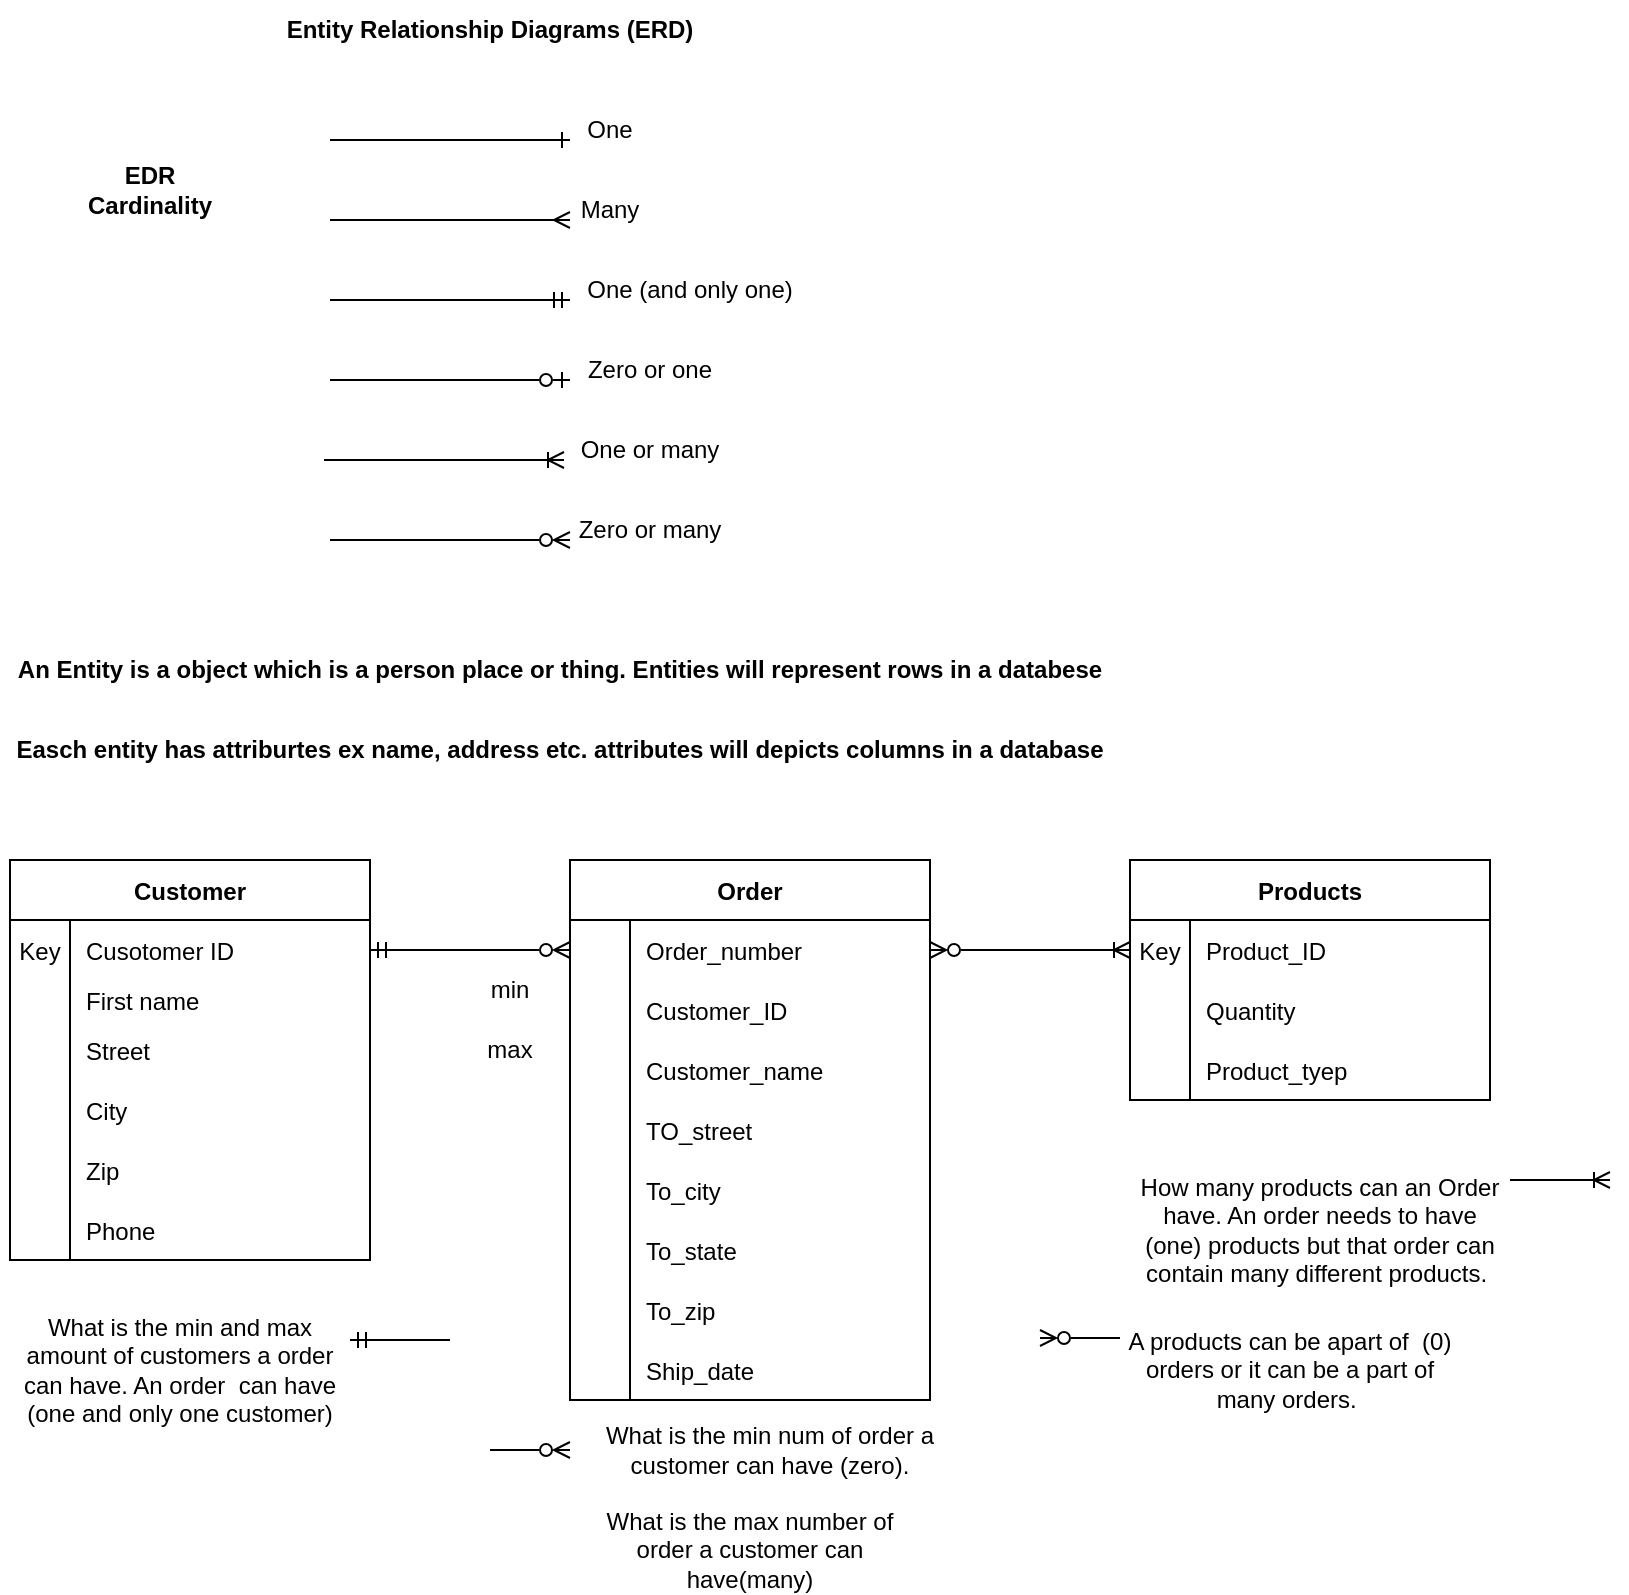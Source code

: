 <mxfile version="20.2.3" type="device"><diagram id="LgAjKRV0h_mfVf8G0ZRU" name="Page-1"><mxGraphModel dx="1815" dy="2181" grid="1" gridSize="10" guides="1" tooltips="1" connect="1" arrows="1" fold="1" page="1" pageScale="1" pageWidth="850" pageHeight="1100" math="0" shadow="0"><root><mxCell id="0"/><mxCell id="1" parent="0"/><mxCell id="Bjadn2ynm-bte4tMxvA7-3" value="" style="endArrow=ERoneToMany;html=1;rounded=0;endFill=0;" parent="1" edge="1"><mxGeometry width="50" height="50" relative="1" as="geometry"><mxPoint x="157" y="-840" as="sourcePoint"/><mxPoint x="277" y="-840" as="targetPoint"/></mxGeometry></mxCell><mxCell id="Bjadn2ynm-bte4tMxvA7-4" value="" style="endArrow=ERmany;html=1;rounded=0;endFill=0;" parent="1" edge="1"><mxGeometry width="50" height="50" relative="1" as="geometry"><mxPoint x="160" y="-960" as="sourcePoint"/><mxPoint x="280" y="-960" as="targetPoint"/></mxGeometry></mxCell><mxCell id="Bjadn2ynm-bte4tMxvA7-5" value="" style="endArrow=ERmandOne;html=1;rounded=0;endFill=0;" parent="1" edge="1"><mxGeometry width="50" height="50" relative="1" as="geometry"><mxPoint x="160" y="-920" as="sourcePoint"/><mxPoint x="280" y="-920" as="targetPoint"/><Array as="points"><mxPoint x="240" y="-920"/></Array></mxGeometry></mxCell><mxCell id="Bjadn2ynm-bte4tMxvA7-6" value="" style="endArrow=ERzeroToOne;html=1;rounded=0;endFill=0;" parent="1" edge="1"><mxGeometry width="50" height="50" relative="1" as="geometry"><mxPoint x="160" y="-880" as="sourcePoint"/><mxPoint x="280" y="-880" as="targetPoint"/></mxGeometry></mxCell><mxCell id="Bjadn2ynm-bte4tMxvA7-7" value="" style="endArrow=ERone;html=1;rounded=0;endFill=0;" parent="1" edge="1"><mxGeometry width="50" height="50" relative="1" as="geometry"><mxPoint x="160" y="-1000" as="sourcePoint"/><mxPoint x="280" y="-1000" as="targetPoint"/><Array as="points"/></mxGeometry></mxCell><mxCell id="Bjadn2ynm-bte4tMxvA7-8" value="&lt;b&gt;Entity Relationship Diagrams (ERD)&lt;/b&gt;" style="text;html=1;strokeColor=none;fillColor=none;align=center;verticalAlign=middle;whiteSpace=wrap;rounded=0;" parent="1" vertex="1"><mxGeometry x="120" y="-1070" width="240" height="30" as="geometry"/></mxCell><mxCell id="Bjadn2ynm-bte4tMxvA7-9" value="Customer" style="shape=table;startSize=30;container=1;collapsible=1;childLayout=tableLayout;fixedRows=1;rowLines=0;fontStyle=1;align=center;resizeLast=1;" parent="1" vertex="1"><mxGeometry y="-640" width="180" height="200" as="geometry"/></mxCell><mxCell id="Bjadn2ynm-bte4tMxvA7-13" value="" style="shape=tableRow;horizontal=0;startSize=0;swimlaneHead=0;swimlaneBody=0;fillColor=none;collapsible=0;dropTarget=0;points=[[0,0.5],[1,0.5]];portConstraint=eastwest;top=0;left=0;right=0;bottom=0;" parent="Bjadn2ynm-bte4tMxvA7-9" vertex="1"><mxGeometry y="30" width="180" height="30" as="geometry"/></mxCell><mxCell id="Bjadn2ynm-bte4tMxvA7-14" value="Key" style="shape=partialRectangle;connectable=0;fillColor=none;top=0;left=0;bottom=0;right=0;editable=1;overflow=hidden;" parent="Bjadn2ynm-bte4tMxvA7-13" vertex="1"><mxGeometry width="30" height="30" as="geometry"><mxRectangle width="30" height="30" as="alternateBounds"/></mxGeometry></mxCell><mxCell id="Bjadn2ynm-bte4tMxvA7-15" value="Cusotomer ID" style="shape=partialRectangle;connectable=0;fillColor=none;top=0;left=0;bottom=0;right=0;align=left;spacingLeft=6;overflow=hidden;" parent="Bjadn2ynm-bte4tMxvA7-13" vertex="1"><mxGeometry x="30" width="150" height="30" as="geometry"><mxRectangle width="150" height="30" as="alternateBounds"/></mxGeometry></mxCell><mxCell id="Bjadn2ynm-bte4tMxvA7-16" value="" style="shape=tableRow;horizontal=0;startSize=0;swimlaneHead=0;swimlaneBody=0;fillColor=none;collapsible=0;dropTarget=0;points=[[0,0.5],[1,0.5]];portConstraint=eastwest;top=0;left=0;right=0;bottom=0;" parent="Bjadn2ynm-bte4tMxvA7-9" vertex="1"><mxGeometry y="60" width="180" height="20" as="geometry"/></mxCell><mxCell id="Bjadn2ynm-bte4tMxvA7-17" value="" style="shape=partialRectangle;connectable=0;fillColor=none;top=0;left=0;bottom=0;right=0;editable=1;overflow=hidden;" parent="Bjadn2ynm-bte4tMxvA7-16" vertex="1"><mxGeometry width="30" height="20" as="geometry"><mxRectangle width="30" height="20" as="alternateBounds"/></mxGeometry></mxCell><mxCell id="Bjadn2ynm-bte4tMxvA7-18" value="First name" style="shape=partialRectangle;connectable=0;fillColor=none;top=0;left=0;bottom=0;right=0;align=left;spacingLeft=6;overflow=hidden;" parent="Bjadn2ynm-bte4tMxvA7-16" vertex="1"><mxGeometry x="30" width="150" height="20" as="geometry"><mxRectangle width="150" height="20" as="alternateBounds"/></mxGeometry></mxCell><mxCell id="Bjadn2ynm-bte4tMxvA7-19" value="" style="shape=tableRow;horizontal=0;startSize=0;swimlaneHead=0;swimlaneBody=0;fillColor=none;collapsible=0;dropTarget=0;points=[[0,0.5],[1,0.5]];portConstraint=eastwest;top=0;left=0;right=0;bottom=0;" parent="Bjadn2ynm-bte4tMxvA7-9" vertex="1"><mxGeometry y="80" width="180" height="30" as="geometry"/></mxCell><mxCell id="Bjadn2ynm-bte4tMxvA7-20" value="" style="shape=partialRectangle;connectable=0;fillColor=none;top=0;left=0;bottom=0;right=0;editable=1;overflow=hidden;" parent="Bjadn2ynm-bte4tMxvA7-19" vertex="1"><mxGeometry width="30" height="30" as="geometry"><mxRectangle width="30" height="30" as="alternateBounds"/></mxGeometry></mxCell><mxCell id="Bjadn2ynm-bte4tMxvA7-21" value="Street" style="shape=partialRectangle;connectable=0;fillColor=none;top=0;left=0;bottom=0;right=0;align=left;spacingLeft=6;overflow=hidden;" parent="Bjadn2ynm-bte4tMxvA7-19" vertex="1"><mxGeometry x="30" width="150" height="30" as="geometry"><mxRectangle width="150" height="30" as="alternateBounds"/></mxGeometry></mxCell><mxCell id="Bjadn2ynm-bte4tMxvA7-23" value="" style="shape=tableRow;horizontal=0;startSize=0;swimlaneHead=0;swimlaneBody=0;fillColor=none;collapsible=0;dropTarget=0;points=[[0,0.5],[1,0.5]];portConstraint=eastwest;top=0;left=0;right=0;bottom=0;" parent="Bjadn2ynm-bte4tMxvA7-9" vertex="1"><mxGeometry y="110" width="180" height="30" as="geometry"/></mxCell><mxCell id="Bjadn2ynm-bte4tMxvA7-24" value="" style="shape=partialRectangle;connectable=0;fillColor=none;top=0;left=0;bottom=0;right=0;editable=1;overflow=hidden;" parent="Bjadn2ynm-bte4tMxvA7-23" vertex="1"><mxGeometry width="30" height="30" as="geometry"><mxRectangle width="30" height="30" as="alternateBounds"/></mxGeometry></mxCell><mxCell id="Bjadn2ynm-bte4tMxvA7-25" value="City" style="shape=partialRectangle;connectable=0;fillColor=none;top=0;left=0;bottom=0;right=0;align=left;spacingLeft=6;overflow=hidden;" parent="Bjadn2ynm-bte4tMxvA7-23" vertex="1"><mxGeometry x="30" width="150" height="30" as="geometry"><mxRectangle width="150" height="30" as="alternateBounds"/></mxGeometry></mxCell><mxCell id="Bjadn2ynm-bte4tMxvA7-26" value="" style="shape=tableRow;horizontal=0;startSize=0;swimlaneHead=0;swimlaneBody=0;fillColor=none;collapsible=0;dropTarget=0;points=[[0,0.5],[1,0.5]];portConstraint=eastwest;top=0;left=0;right=0;bottom=0;" parent="Bjadn2ynm-bte4tMxvA7-9" vertex="1"><mxGeometry y="140" width="180" height="30" as="geometry"/></mxCell><mxCell id="Bjadn2ynm-bte4tMxvA7-27" value="" style="shape=partialRectangle;connectable=0;fillColor=none;top=0;left=0;bottom=0;right=0;editable=1;overflow=hidden;" parent="Bjadn2ynm-bte4tMxvA7-26" vertex="1"><mxGeometry width="30" height="30" as="geometry"><mxRectangle width="30" height="30" as="alternateBounds"/></mxGeometry></mxCell><mxCell id="Bjadn2ynm-bte4tMxvA7-28" value="Zip" style="shape=partialRectangle;connectable=0;fillColor=none;top=0;left=0;bottom=0;right=0;align=left;spacingLeft=6;overflow=hidden;" parent="Bjadn2ynm-bte4tMxvA7-26" vertex="1"><mxGeometry x="30" width="150" height="30" as="geometry"><mxRectangle width="150" height="30" as="alternateBounds"/></mxGeometry></mxCell><mxCell id="Bjadn2ynm-bte4tMxvA7-29" value="" style="shape=tableRow;horizontal=0;startSize=0;swimlaneHead=0;swimlaneBody=0;fillColor=none;collapsible=0;dropTarget=0;points=[[0,0.5],[1,0.5]];portConstraint=eastwest;top=0;left=0;right=0;bottom=0;" parent="Bjadn2ynm-bte4tMxvA7-9" vertex="1"><mxGeometry y="170" width="180" height="30" as="geometry"/></mxCell><mxCell id="Bjadn2ynm-bte4tMxvA7-30" value="" style="shape=partialRectangle;connectable=0;fillColor=none;top=0;left=0;bottom=0;right=0;editable=1;overflow=hidden;" parent="Bjadn2ynm-bte4tMxvA7-29" vertex="1"><mxGeometry width="30" height="30" as="geometry"><mxRectangle width="30" height="30" as="alternateBounds"/></mxGeometry></mxCell><mxCell id="Bjadn2ynm-bte4tMxvA7-31" value="Phone" style="shape=partialRectangle;connectable=0;fillColor=none;top=0;left=0;bottom=0;right=0;align=left;spacingLeft=6;overflow=hidden;" parent="Bjadn2ynm-bte4tMxvA7-29" vertex="1"><mxGeometry x="30" width="150" height="30" as="geometry"><mxRectangle width="150" height="30" as="alternateBounds"/></mxGeometry></mxCell><mxCell id="Bjadn2ynm-bte4tMxvA7-22" value="&lt;b&gt;An Entity is a object which is a person place or thing. Entities will represent rows in a databese&lt;/b&gt;" style="text;html=1;strokeColor=none;fillColor=none;align=center;verticalAlign=middle;whiteSpace=wrap;rounded=0;" parent="1" vertex="1"><mxGeometry x="-5" y="-750" width="560" height="30" as="geometry"/></mxCell><mxCell id="Bjadn2ynm-bte4tMxvA7-51" value="Order" style="shape=table;startSize=30;container=1;collapsible=1;childLayout=tableLayout;fixedRows=1;rowLines=0;fontStyle=1;align=center;resizeLast=1;" parent="1" vertex="1"><mxGeometry x="280" y="-640" width="180" height="270" as="geometry"/></mxCell><mxCell id="Bjadn2ynm-bte4tMxvA7-55" value="" style="shape=tableRow;horizontal=0;startSize=0;swimlaneHead=0;swimlaneBody=0;fillColor=none;collapsible=0;dropTarget=0;points=[[0,0.5],[1,0.5]];portConstraint=eastwest;top=0;left=0;right=0;bottom=0;" parent="Bjadn2ynm-bte4tMxvA7-51" vertex="1"><mxGeometry y="30" width="180" height="30" as="geometry"/></mxCell><mxCell id="Bjadn2ynm-bte4tMxvA7-56" value="" style="shape=partialRectangle;connectable=0;fillColor=none;top=0;left=0;bottom=0;right=0;editable=1;overflow=hidden;" parent="Bjadn2ynm-bte4tMxvA7-55" vertex="1"><mxGeometry width="30" height="30" as="geometry"><mxRectangle width="30" height="30" as="alternateBounds"/></mxGeometry></mxCell><mxCell id="Bjadn2ynm-bte4tMxvA7-57" value="Order_number" style="shape=partialRectangle;connectable=0;fillColor=none;top=0;left=0;bottom=0;right=0;align=left;spacingLeft=6;overflow=hidden;" parent="Bjadn2ynm-bte4tMxvA7-55" vertex="1"><mxGeometry x="30" width="150" height="30" as="geometry"><mxRectangle width="150" height="30" as="alternateBounds"/></mxGeometry></mxCell><mxCell id="Bjadn2ynm-bte4tMxvA7-58" value="" style="shape=tableRow;horizontal=0;startSize=0;swimlaneHead=0;swimlaneBody=0;fillColor=none;collapsible=0;dropTarget=0;points=[[0,0.5],[1,0.5]];portConstraint=eastwest;top=0;left=0;right=0;bottom=0;" parent="Bjadn2ynm-bte4tMxvA7-51" vertex="1"><mxGeometry y="60" width="180" height="30" as="geometry"/></mxCell><mxCell id="Bjadn2ynm-bte4tMxvA7-59" value="" style="shape=partialRectangle;connectable=0;fillColor=none;top=0;left=0;bottom=0;right=0;editable=1;overflow=hidden;" parent="Bjadn2ynm-bte4tMxvA7-58" vertex="1"><mxGeometry width="30" height="30" as="geometry"><mxRectangle width="30" height="30" as="alternateBounds"/></mxGeometry></mxCell><mxCell id="Bjadn2ynm-bte4tMxvA7-60" value="Customer_ID" style="shape=partialRectangle;connectable=0;fillColor=none;top=0;left=0;bottom=0;right=0;align=left;spacingLeft=6;overflow=hidden;" parent="Bjadn2ynm-bte4tMxvA7-58" vertex="1"><mxGeometry x="30" width="150" height="30" as="geometry"><mxRectangle width="150" height="30" as="alternateBounds"/></mxGeometry></mxCell><mxCell id="Bjadn2ynm-bte4tMxvA7-61" value="" style="shape=tableRow;horizontal=0;startSize=0;swimlaneHead=0;swimlaneBody=0;fillColor=none;collapsible=0;dropTarget=0;points=[[0,0.5],[1,0.5]];portConstraint=eastwest;top=0;left=0;right=0;bottom=0;" parent="Bjadn2ynm-bte4tMxvA7-51" vertex="1"><mxGeometry y="90" width="180" height="30" as="geometry"/></mxCell><mxCell id="Bjadn2ynm-bte4tMxvA7-62" value="" style="shape=partialRectangle;connectable=0;fillColor=none;top=0;left=0;bottom=0;right=0;editable=1;overflow=hidden;" parent="Bjadn2ynm-bte4tMxvA7-61" vertex="1"><mxGeometry width="30" height="30" as="geometry"><mxRectangle width="30" height="30" as="alternateBounds"/></mxGeometry></mxCell><mxCell id="Bjadn2ynm-bte4tMxvA7-63" value="Customer_name" style="shape=partialRectangle;connectable=0;fillColor=none;top=0;left=0;bottom=0;right=0;align=left;spacingLeft=6;overflow=hidden;" parent="Bjadn2ynm-bte4tMxvA7-61" vertex="1"><mxGeometry x="30" width="150" height="30" as="geometry"><mxRectangle width="150" height="30" as="alternateBounds"/></mxGeometry></mxCell><mxCell id="Bjadn2ynm-bte4tMxvA7-66" value="" style="shape=tableRow;horizontal=0;startSize=0;swimlaneHead=0;swimlaneBody=0;fillColor=none;collapsible=0;dropTarget=0;points=[[0,0.5],[1,0.5]];portConstraint=eastwest;top=0;left=0;right=0;bottom=0;" parent="Bjadn2ynm-bte4tMxvA7-51" vertex="1"><mxGeometry y="120" width="180" height="30" as="geometry"/></mxCell><mxCell id="Bjadn2ynm-bte4tMxvA7-67" value="" style="shape=partialRectangle;connectable=0;fillColor=none;top=0;left=0;bottom=0;right=0;editable=1;overflow=hidden;" parent="Bjadn2ynm-bte4tMxvA7-66" vertex="1"><mxGeometry width="30" height="30" as="geometry"><mxRectangle width="30" height="30" as="alternateBounds"/></mxGeometry></mxCell><mxCell id="Bjadn2ynm-bte4tMxvA7-68" value="TO_street" style="shape=partialRectangle;connectable=0;fillColor=none;top=0;left=0;bottom=0;right=0;align=left;spacingLeft=6;overflow=hidden;" parent="Bjadn2ynm-bte4tMxvA7-66" vertex="1"><mxGeometry x="30" width="150" height="30" as="geometry"><mxRectangle width="150" height="30" as="alternateBounds"/></mxGeometry></mxCell><mxCell id="Bjadn2ynm-bte4tMxvA7-69" value="" style="shape=tableRow;horizontal=0;startSize=0;swimlaneHead=0;swimlaneBody=0;fillColor=none;collapsible=0;dropTarget=0;points=[[0,0.5],[1,0.5]];portConstraint=eastwest;top=0;left=0;right=0;bottom=0;" parent="Bjadn2ynm-bte4tMxvA7-51" vertex="1"><mxGeometry y="150" width="180" height="30" as="geometry"/></mxCell><mxCell id="Bjadn2ynm-bte4tMxvA7-70" value="" style="shape=partialRectangle;connectable=0;fillColor=none;top=0;left=0;bottom=0;right=0;editable=1;overflow=hidden;" parent="Bjadn2ynm-bte4tMxvA7-69" vertex="1"><mxGeometry width="30" height="30" as="geometry"><mxRectangle width="30" height="30" as="alternateBounds"/></mxGeometry></mxCell><mxCell id="Bjadn2ynm-bte4tMxvA7-71" value="To_city" style="shape=partialRectangle;connectable=0;fillColor=none;top=0;left=0;bottom=0;right=0;align=left;spacingLeft=6;overflow=hidden;" parent="Bjadn2ynm-bte4tMxvA7-69" vertex="1"><mxGeometry x="30" width="150" height="30" as="geometry"><mxRectangle width="150" height="30" as="alternateBounds"/></mxGeometry></mxCell><mxCell id="Bjadn2ynm-bte4tMxvA7-72" value="" style="shape=tableRow;horizontal=0;startSize=0;swimlaneHead=0;swimlaneBody=0;fillColor=none;collapsible=0;dropTarget=0;points=[[0,0.5],[1,0.5]];portConstraint=eastwest;top=0;left=0;right=0;bottom=0;" parent="Bjadn2ynm-bte4tMxvA7-51" vertex="1"><mxGeometry y="180" width="180" height="30" as="geometry"/></mxCell><mxCell id="Bjadn2ynm-bte4tMxvA7-73" value="" style="shape=partialRectangle;connectable=0;fillColor=none;top=0;left=0;bottom=0;right=0;editable=1;overflow=hidden;" parent="Bjadn2ynm-bte4tMxvA7-72" vertex="1"><mxGeometry width="30" height="30" as="geometry"><mxRectangle width="30" height="30" as="alternateBounds"/></mxGeometry></mxCell><mxCell id="Bjadn2ynm-bte4tMxvA7-74" value="To_state" style="shape=partialRectangle;connectable=0;fillColor=none;top=0;left=0;bottom=0;right=0;align=left;spacingLeft=6;overflow=hidden;" parent="Bjadn2ynm-bte4tMxvA7-72" vertex="1"><mxGeometry x="30" width="150" height="30" as="geometry"><mxRectangle width="150" height="30" as="alternateBounds"/></mxGeometry></mxCell><mxCell id="Bjadn2ynm-bte4tMxvA7-75" value="" style="shape=tableRow;horizontal=0;startSize=0;swimlaneHead=0;swimlaneBody=0;fillColor=none;collapsible=0;dropTarget=0;points=[[0,0.5],[1,0.5]];portConstraint=eastwest;top=0;left=0;right=0;bottom=0;" parent="Bjadn2ynm-bte4tMxvA7-51" vertex="1"><mxGeometry y="210" width="180" height="30" as="geometry"/></mxCell><mxCell id="Bjadn2ynm-bte4tMxvA7-76" value="" style="shape=partialRectangle;connectable=0;fillColor=none;top=0;left=0;bottom=0;right=0;editable=1;overflow=hidden;" parent="Bjadn2ynm-bte4tMxvA7-75" vertex="1"><mxGeometry width="30" height="30" as="geometry"><mxRectangle width="30" height="30" as="alternateBounds"/></mxGeometry></mxCell><mxCell id="Bjadn2ynm-bte4tMxvA7-77" value="To_zip" style="shape=partialRectangle;connectable=0;fillColor=none;top=0;left=0;bottom=0;right=0;align=left;spacingLeft=6;overflow=hidden;" parent="Bjadn2ynm-bte4tMxvA7-75" vertex="1"><mxGeometry x="30" width="150" height="30" as="geometry"><mxRectangle width="150" height="30" as="alternateBounds"/></mxGeometry></mxCell><mxCell id="Bjadn2ynm-bte4tMxvA7-78" value="" style="shape=tableRow;horizontal=0;startSize=0;swimlaneHead=0;swimlaneBody=0;fillColor=none;collapsible=0;dropTarget=0;points=[[0,0.5],[1,0.5]];portConstraint=eastwest;top=0;left=0;right=0;bottom=0;" parent="Bjadn2ynm-bte4tMxvA7-51" vertex="1"><mxGeometry y="240" width="180" height="30" as="geometry"/></mxCell><mxCell id="Bjadn2ynm-bte4tMxvA7-79" value="" style="shape=partialRectangle;connectable=0;fillColor=none;top=0;left=0;bottom=0;right=0;editable=1;overflow=hidden;" parent="Bjadn2ynm-bte4tMxvA7-78" vertex="1"><mxGeometry width="30" height="30" as="geometry"><mxRectangle width="30" height="30" as="alternateBounds"/></mxGeometry></mxCell><mxCell id="Bjadn2ynm-bte4tMxvA7-80" value="Ship_date" style="shape=partialRectangle;connectable=0;fillColor=none;top=0;left=0;bottom=0;right=0;align=left;spacingLeft=6;overflow=hidden;" parent="Bjadn2ynm-bte4tMxvA7-78" vertex="1"><mxGeometry x="30" width="150" height="30" as="geometry"><mxRectangle width="150" height="30" as="alternateBounds"/></mxGeometry></mxCell><mxCell id="Bjadn2ynm-bte4tMxvA7-81" value="Products" style="shape=table;startSize=30;container=1;collapsible=1;childLayout=tableLayout;fixedRows=1;rowLines=0;fontStyle=1;align=center;resizeLast=1;" parent="1" vertex="1"><mxGeometry x="560" y="-640" width="180" height="120" as="geometry"/></mxCell><mxCell id="Bjadn2ynm-bte4tMxvA7-82" value="" style="shape=tableRow;horizontal=0;startSize=0;swimlaneHead=0;swimlaneBody=0;fillColor=none;collapsible=0;dropTarget=0;points=[[0,0.5],[1,0.5]];portConstraint=eastwest;top=0;left=0;right=0;bottom=0;" parent="Bjadn2ynm-bte4tMxvA7-81" vertex="1"><mxGeometry y="30" width="180" height="30" as="geometry"/></mxCell><mxCell id="Bjadn2ynm-bte4tMxvA7-83" value="Key" style="shape=partialRectangle;connectable=0;fillColor=none;top=0;left=0;bottom=0;right=0;editable=1;overflow=hidden;" parent="Bjadn2ynm-bte4tMxvA7-82" vertex="1"><mxGeometry width="30" height="30" as="geometry"><mxRectangle width="30" height="30" as="alternateBounds"/></mxGeometry></mxCell><mxCell id="Bjadn2ynm-bte4tMxvA7-84" value="Product_ID" style="shape=partialRectangle;connectable=0;fillColor=none;top=0;left=0;bottom=0;right=0;align=left;spacingLeft=6;overflow=hidden;" parent="Bjadn2ynm-bte4tMxvA7-82" vertex="1"><mxGeometry x="30" width="150" height="30" as="geometry"><mxRectangle width="150" height="30" as="alternateBounds"/></mxGeometry></mxCell><mxCell id="Bjadn2ynm-bte4tMxvA7-85" value="" style="shape=tableRow;horizontal=0;startSize=0;swimlaneHead=0;swimlaneBody=0;fillColor=none;collapsible=0;dropTarget=0;points=[[0,0.5],[1,0.5]];portConstraint=eastwest;top=0;left=0;right=0;bottom=0;" parent="Bjadn2ynm-bte4tMxvA7-81" vertex="1"><mxGeometry y="60" width="180" height="30" as="geometry"/></mxCell><mxCell id="Bjadn2ynm-bte4tMxvA7-86" value="" style="shape=partialRectangle;connectable=0;fillColor=none;top=0;left=0;bottom=0;right=0;editable=1;overflow=hidden;" parent="Bjadn2ynm-bte4tMxvA7-85" vertex="1"><mxGeometry width="30" height="30" as="geometry"><mxRectangle width="30" height="30" as="alternateBounds"/></mxGeometry></mxCell><mxCell id="Bjadn2ynm-bte4tMxvA7-87" value="Quantity" style="shape=partialRectangle;connectable=0;fillColor=none;top=0;left=0;bottom=0;right=0;align=left;spacingLeft=6;overflow=hidden;" parent="Bjadn2ynm-bte4tMxvA7-85" vertex="1"><mxGeometry x="30" width="150" height="30" as="geometry"><mxRectangle width="150" height="30" as="alternateBounds"/></mxGeometry></mxCell><mxCell id="Bjadn2ynm-bte4tMxvA7-88" value="" style="shape=tableRow;horizontal=0;startSize=0;swimlaneHead=0;swimlaneBody=0;fillColor=none;collapsible=0;dropTarget=0;points=[[0,0.5],[1,0.5]];portConstraint=eastwest;top=0;left=0;right=0;bottom=0;" parent="Bjadn2ynm-bte4tMxvA7-81" vertex="1"><mxGeometry y="90" width="180" height="30" as="geometry"/></mxCell><mxCell id="Bjadn2ynm-bte4tMxvA7-89" value="" style="shape=partialRectangle;connectable=0;fillColor=none;top=0;left=0;bottom=0;right=0;editable=1;overflow=hidden;" parent="Bjadn2ynm-bte4tMxvA7-88" vertex="1"><mxGeometry width="30" height="30" as="geometry"><mxRectangle width="30" height="30" as="alternateBounds"/></mxGeometry></mxCell><mxCell id="Bjadn2ynm-bte4tMxvA7-90" value="Product_tyep" style="shape=partialRectangle;connectable=0;fillColor=none;top=0;left=0;bottom=0;right=0;align=left;spacingLeft=6;overflow=hidden;" parent="Bjadn2ynm-bte4tMxvA7-88" vertex="1"><mxGeometry x="30" width="150" height="30" as="geometry"><mxRectangle width="150" height="30" as="alternateBounds"/></mxGeometry></mxCell><mxCell id="Bjadn2ynm-bte4tMxvA7-100" value="&lt;b&gt;Easch entity has attriburtes ex name, address etc. attributes will depicts columns in a database&lt;/b&gt;" style="text;html=1;strokeColor=none;fillColor=none;align=center;verticalAlign=middle;whiteSpace=wrap;rounded=0;" parent="1" vertex="1"><mxGeometry y="-710" width="550" height="30" as="geometry"/></mxCell><mxCell id="Bjadn2ynm-bte4tMxvA7-120" value="One" style="text;html=1;strokeColor=none;fillColor=none;align=center;verticalAlign=middle;whiteSpace=wrap;rounded=0;" parent="1" vertex="1"><mxGeometry x="270" y="-1020" width="60" height="30" as="geometry"/></mxCell><mxCell id="Bjadn2ynm-bte4tMxvA7-121" value="Many" style="text;html=1;strokeColor=none;fillColor=none;align=center;verticalAlign=middle;whiteSpace=wrap;rounded=0;" parent="1" vertex="1"><mxGeometry x="270" y="-980" width="60" height="30" as="geometry"/></mxCell><mxCell id="Bjadn2ynm-bte4tMxvA7-123" value="One (and only one)" style="text;html=1;strokeColor=none;fillColor=none;align=center;verticalAlign=middle;whiteSpace=wrap;rounded=0;" parent="1" vertex="1"><mxGeometry x="280" y="-940" width="120" height="30" as="geometry"/></mxCell><mxCell id="Bjadn2ynm-bte4tMxvA7-124" value="Zero or one" style="text;html=1;strokeColor=none;fillColor=none;align=center;verticalAlign=middle;whiteSpace=wrap;rounded=0;" parent="1" vertex="1"><mxGeometry x="260" y="-900" width="120" height="30" as="geometry"/></mxCell><mxCell id="Bjadn2ynm-bte4tMxvA7-126" value="One or many" style="text;html=1;strokeColor=none;fillColor=none;align=center;verticalAlign=middle;whiteSpace=wrap;rounded=0;" parent="1" vertex="1"><mxGeometry x="260" y="-860" width="120" height="30" as="geometry"/></mxCell><mxCell id="Bjadn2ynm-bte4tMxvA7-130" value="" style="endArrow=ERzeroToMany;html=1;rounded=0;endFill=0;" parent="1" edge="1"><mxGeometry width="50" height="50" relative="1" as="geometry"><mxPoint x="160" y="-800" as="sourcePoint"/><mxPoint x="280" y="-800" as="targetPoint"/></mxGeometry></mxCell><mxCell id="Bjadn2ynm-bte4tMxvA7-132" value="Zero or many" style="text;html=1;strokeColor=none;fillColor=none;align=center;verticalAlign=middle;whiteSpace=wrap;rounded=0;" parent="1" vertex="1"><mxGeometry x="260" y="-820" width="120" height="30" as="geometry"/></mxCell><mxCell id="Bjadn2ynm-bte4tMxvA7-137" value="&lt;b&gt;EDR Cardinality&lt;/b&gt;" style="text;html=1;strokeColor=none;fillColor=none;align=center;verticalAlign=middle;whiteSpace=wrap;rounded=0;" parent="1" vertex="1"><mxGeometry x="40" y="-990" width="60" height="30" as="geometry"/></mxCell><mxCell id="Bjadn2ynm-bte4tMxvA7-138" value="min" style="text;html=1;strokeColor=none;fillColor=none;align=center;verticalAlign=middle;whiteSpace=wrap;rounded=0;" parent="1" vertex="1"><mxGeometry x="220" y="-590" width="60" height="30" as="geometry"/></mxCell><mxCell id="Bjadn2ynm-bte4tMxvA7-139" value="max" style="text;html=1;strokeColor=none;fillColor=none;align=center;verticalAlign=middle;whiteSpace=wrap;rounded=0;" parent="1" vertex="1"><mxGeometry x="220" y="-560" width="60" height="30" as="geometry"/></mxCell><mxCell id="Bjadn2ynm-bte4tMxvA7-140" style="edgeStyle=none;rounded=0;orthogonalLoop=1;jettySize=auto;html=1;entryX=0;entryY=0.5;entryDx=0;entryDy=0;endArrow=ERzeroToMany;endFill=0;startArrow=ERmandOne;startFill=0;" parent="1" source="Bjadn2ynm-bte4tMxvA7-13" target="Bjadn2ynm-bte4tMxvA7-55" edge="1"><mxGeometry relative="1" as="geometry"/></mxCell><mxCell id="Bjadn2ynm-bte4tMxvA7-141" style="edgeStyle=none;rounded=0;orthogonalLoop=1;jettySize=auto;html=1;entryX=0;entryY=0.5;entryDx=0;entryDy=0;startArrow=ERzeroToMany;startFill=0;endArrow=ERoneToMany;endFill=0;" parent="1" source="Bjadn2ynm-bte4tMxvA7-55" target="Bjadn2ynm-bte4tMxvA7-82" edge="1"><mxGeometry relative="1" as="geometry"/></mxCell><mxCell id="Bjadn2ynm-bte4tMxvA7-150" style="edgeStyle=none;rounded=0;orthogonalLoop=1;jettySize=auto;html=1;startArrow=ERzeroToMany;startFill=0;endArrow=none;endFill=0;" parent="1" source="Bjadn2ynm-bte4tMxvA7-142" edge="1"><mxGeometry relative="1" as="geometry"><mxPoint x="240" y="-345" as="targetPoint"/></mxGeometry></mxCell><mxCell id="Bjadn2ynm-bte4tMxvA7-142" value="What is the min num of order a customer can have (zero)." style="text;html=1;strokeColor=none;fillColor=none;align=center;verticalAlign=middle;whiteSpace=wrap;rounded=0;" parent="1" vertex="1"><mxGeometry x="280" y="-360" width="200" height="30" as="geometry"/></mxCell><mxCell id="Bjadn2ynm-bte4tMxvA7-144" value="What is the max number of order a customer can have(many)" style="text;html=1;strokeColor=none;fillColor=none;align=center;verticalAlign=middle;whiteSpace=wrap;rounded=0;" parent="1" vertex="1"><mxGeometry x="290" y="-310" width="160" height="30" as="geometry"/></mxCell><mxCell id="Bjadn2ynm-bte4tMxvA7-152" style="edgeStyle=none;rounded=0;orthogonalLoop=1;jettySize=auto;html=1;startArrow=ERmandOne;startFill=0;endArrow=none;endFill=0;exitX=1;exitY=0;exitDx=0;exitDy=0;" parent="1" source="Bjadn2ynm-bte4tMxvA7-145" edge="1"><mxGeometry relative="1" as="geometry"><mxPoint x="220" y="-400" as="targetPoint"/><Array as="points"/></mxGeometry></mxCell><mxCell id="Bjadn2ynm-bte4tMxvA7-145" value="What is the min and max amount of customers a order can have. An order&amp;nbsp; can have (one and only one customer)" style="text;html=1;strokeColor=none;fillColor=none;align=center;verticalAlign=middle;whiteSpace=wrap;rounded=0;" parent="1" vertex="1"><mxGeometry y="-400" width="170" height="30" as="geometry"/></mxCell><mxCell id="Bjadn2ynm-bte4tMxvA7-148" style="edgeStyle=none;rounded=0;orthogonalLoop=1;jettySize=auto;html=1;startArrow=none;startFill=0;endArrow=ERoneToMany;endFill=0;" parent="1" edge="1"><mxGeometry relative="1" as="geometry"><mxPoint x="800" y="-480" as="targetPoint"/><mxPoint x="750" y="-480" as="sourcePoint"/><Array as="points"><mxPoint x="790" y="-480"/></Array></mxGeometry></mxCell><mxCell id="Bjadn2ynm-bte4tMxvA7-146" value="How many products can an Order have. An order needs to have (one) products but that order can contain many different products.&amp;nbsp;" style="text;html=1;strokeColor=none;fillColor=none;align=center;verticalAlign=middle;whiteSpace=wrap;rounded=0;" parent="1" vertex="1"><mxGeometry x="560" y="-470" width="190" height="30" as="geometry"/></mxCell><mxCell id="Bjadn2ynm-bte4tMxvA7-149" style="edgeStyle=none;rounded=0;orthogonalLoop=1;jettySize=auto;html=1;startArrow=none;startFill=0;endArrow=ERzeroToMany;endFill=0;" parent="1" edge="1"><mxGeometry relative="1" as="geometry"><mxPoint x="515" y="-401" as="targetPoint"/><mxPoint x="555" y="-401" as="sourcePoint"/></mxGeometry></mxCell><mxCell id="Bjadn2ynm-bte4tMxvA7-147" value="A products can be apart of&amp;nbsp; (0) orders or it can be a part of many orders.&amp;nbsp;" style="text;html=1;strokeColor=none;fillColor=none;align=center;verticalAlign=middle;whiteSpace=wrap;rounded=0;" parent="1" vertex="1"><mxGeometry x="555" y="-400" width="170" height="30" as="geometry"/></mxCell></root></mxGraphModel></diagram></mxfile>